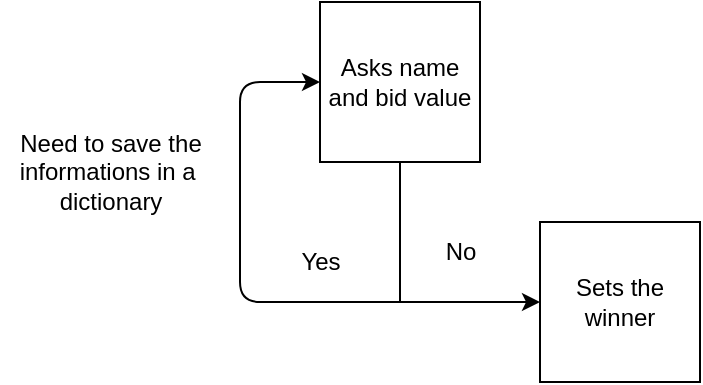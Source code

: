 <mxfile>
    <diagram id="M7j-22lwTs1EONvUUMWz" name="Page-1">
        <mxGraphModel dx="283" dy="289" grid="1" gridSize="10" guides="1" tooltips="1" connect="1" arrows="1" fold="1" page="1" pageScale="1" pageWidth="850" pageHeight="1100" math="0" shadow="0">
            <root>
                <mxCell id="0"/>
                <mxCell id="1" parent="0"/>
                <mxCell id="2" value="Asks name and bid value" style="rounded=0;whiteSpace=wrap;html=1;" vertex="1" parent="1">
                    <mxGeometry x="200" y="170" width="80" height="80" as="geometry"/>
                </mxCell>
                <mxCell id="4" value="" style="endArrow=none;html=1;entryX=0.5;entryY=1;entryDx=0;entryDy=0;" edge="1" parent="1" target="2">
                    <mxGeometry width="50" height="50" relative="1" as="geometry">
                        <mxPoint x="240" y="320" as="sourcePoint"/>
                        <mxPoint x="280" y="270" as="targetPoint"/>
                    </mxGeometry>
                </mxCell>
                <mxCell id="5" value="" style="endArrow=classic;startArrow=classic;html=1;exitX=0;exitY=0.5;exitDx=0;exitDy=0;" edge="1" parent="1" source="2">
                    <mxGeometry width="50" height="50" relative="1" as="geometry">
                        <mxPoint x="160" y="170" as="sourcePoint"/>
                        <mxPoint x="310" y="320" as="targetPoint"/>
                        <Array as="points">
                            <mxPoint x="160" y="210"/>
                            <mxPoint x="160" y="320"/>
                        </Array>
                    </mxGeometry>
                </mxCell>
                <mxCell id="6" value="No" style="text;html=1;align=center;verticalAlign=middle;resizable=0;points=[];autosize=1;fontColor=light-dark(#000000,#FF0000);" vertex="1" parent="1">
                    <mxGeometry x="250" y="280" width="40" height="30" as="geometry"/>
                </mxCell>
                <mxCell id="7" value="Yes" style="text;html=1;align=center;verticalAlign=middle;resizable=0;points=[];autosize=1;strokeColor=none;fillColor=none;fontColor=light-dark(#000000,#00FF00);" vertex="1" parent="1">
                    <mxGeometry x="180" y="285" width="40" height="30" as="geometry"/>
                </mxCell>
                <mxCell id="8" value="Sets the winner" style="whiteSpace=wrap;html=1;aspect=fixed;" vertex="1" parent="1">
                    <mxGeometry x="310" y="280" width="80" height="80" as="geometry"/>
                </mxCell>
                <mxCell id="9" value="Need to save the&lt;div&gt;informations in a&amp;nbsp;&lt;/div&gt;&lt;div&gt;dictionary&lt;/div&gt;" style="text;html=1;align=center;verticalAlign=middle;resizable=0;points=[];autosize=1;strokeColor=none;fillColor=none;" vertex="1" parent="1">
                    <mxGeometry x="40" y="225" width="110" height="60" as="geometry"/>
                </mxCell>
            </root>
        </mxGraphModel>
    </diagram>
</mxfile>